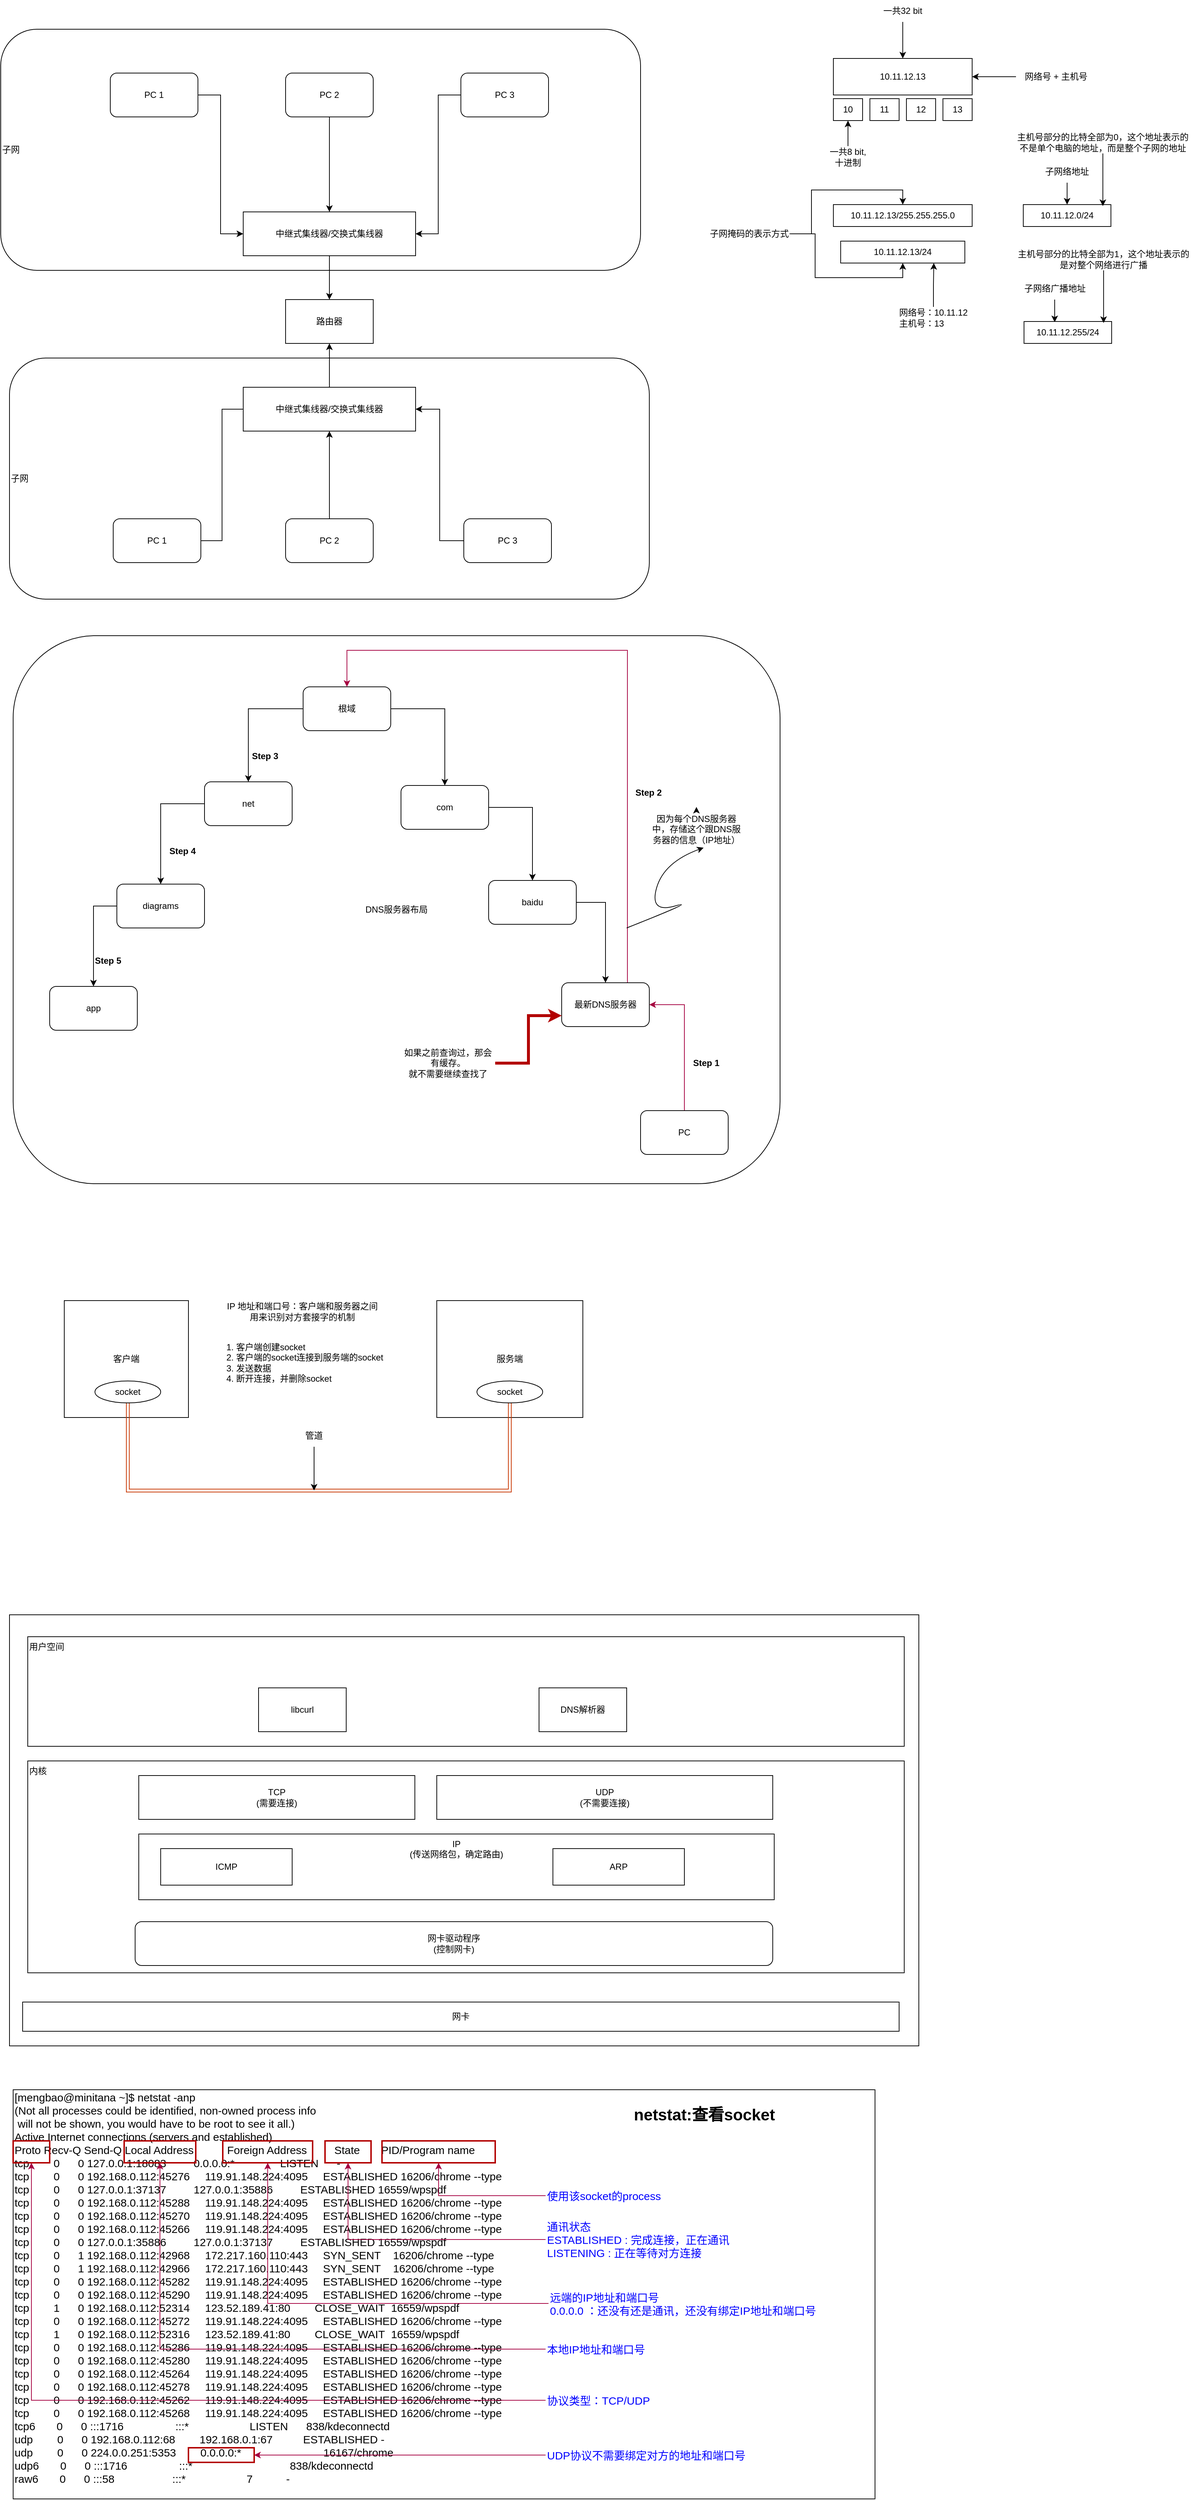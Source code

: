 <mxfile version="17.5.0" type="github">
  <diagram id="knVdi2B20uO46Ndzs_iI" name="Page-1">
    <mxGraphModel dx="2324" dy="800" grid="1" gridSize="10" guides="1" tooltips="1" connect="1" arrows="1" fold="1" page="1" pageScale="1" pageWidth="827" pageHeight="1169" math="0" shadow="0">
      <root>
        <mxCell id="0" />
        <mxCell id="1" parent="0" />
        <mxCell id="ZMraVCoQCxqRNA1w8z8N-74" value="DNS服务器布局" style="rounded=1;whiteSpace=wrap;html=1;shadow=0;strokeColor=default;" vertex="1" parent="1">
          <mxGeometry x="-810" y="870" width="1050" height="750" as="geometry" />
        </mxCell>
        <mxCell id="ZMraVCoQCxqRNA1w8z8N-20" value="子网" style="rounded=1;whiteSpace=wrap;html=1;shadow=0;strokeColor=default;align=left;" vertex="1" parent="1">
          <mxGeometry x="-815" y="490" width="876" height="330" as="geometry" />
        </mxCell>
        <mxCell id="ZMraVCoQCxqRNA1w8z8N-18" value="子网" style="rounded=1;whiteSpace=wrap;html=1;shadow=0;strokeColor=default;align=left;" vertex="1" parent="1">
          <mxGeometry x="-827" y="40" width="876" height="330" as="geometry" />
        </mxCell>
        <mxCell id="ZMraVCoQCxqRNA1w8z8N-12" style="edgeStyle=orthogonalEdgeStyle;rounded=0;orthogonalLoop=1;jettySize=auto;html=1;" edge="1" parent="1" source="ZMraVCoQCxqRNA1w8z8N-1" target="ZMraVCoQCxqRNA1w8z8N-4">
          <mxGeometry relative="1" as="geometry" />
        </mxCell>
        <mxCell id="ZMraVCoQCxqRNA1w8z8N-1" value="PC 2" style="rounded=1;whiteSpace=wrap;html=1;" vertex="1" parent="1">
          <mxGeometry x="-437" y="100" width="120" height="60" as="geometry" />
        </mxCell>
        <mxCell id="ZMraVCoQCxqRNA1w8z8N-10" style="edgeStyle=orthogonalEdgeStyle;rounded=0;orthogonalLoop=1;jettySize=auto;html=1;entryX=0;entryY=0.5;entryDx=0;entryDy=0;" edge="1" parent="1" source="ZMraVCoQCxqRNA1w8z8N-2" target="ZMraVCoQCxqRNA1w8z8N-4">
          <mxGeometry relative="1" as="geometry" />
        </mxCell>
        <mxCell id="ZMraVCoQCxqRNA1w8z8N-2" value="PC 1" style="rounded=1;whiteSpace=wrap;html=1;" vertex="1" parent="1">
          <mxGeometry x="-677" y="100" width="120" height="60" as="geometry" />
        </mxCell>
        <mxCell id="ZMraVCoQCxqRNA1w8z8N-11" style="edgeStyle=orthogonalEdgeStyle;rounded=0;orthogonalLoop=1;jettySize=auto;html=1;entryX=1;entryY=0.5;entryDx=0;entryDy=0;" edge="1" parent="1" source="ZMraVCoQCxqRNA1w8z8N-3" target="ZMraVCoQCxqRNA1w8z8N-4">
          <mxGeometry relative="1" as="geometry" />
        </mxCell>
        <mxCell id="ZMraVCoQCxqRNA1w8z8N-3" value="PC 3" style="rounded=1;whiteSpace=wrap;html=1;" vertex="1" parent="1">
          <mxGeometry x="-197" y="100" width="120" height="60" as="geometry" />
        </mxCell>
        <mxCell id="ZMraVCoQCxqRNA1w8z8N-13" style="edgeStyle=orthogonalEdgeStyle;rounded=0;orthogonalLoop=1;jettySize=auto;html=1;exitX=0.5;exitY=1;exitDx=0;exitDy=0;entryX=0.5;entryY=0;entryDx=0;entryDy=0;" edge="1" parent="1" source="ZMraVCoQCxqRNA1w8z8N-4" target="ZMraVCoQCxqRNA1w8z8N-5">
          <mxGeometry relative="1" as="geometry" />
        </mxCell>
        <mxCell id="ZMraVCoQCxqRNA1w8z8N-4" value="中继式集线器/交换式集线器" style="rounded=0;whiteSpace=wrap;html=1;" vertex="1" parent="1">
          <mxGeometry x="-495" y="290" width="236" height="60" as="geometry" />
        </mxCell>
        <mxCell id="ZMraVCoQCxqRNA1w8z8N-5" value="路由器" style="rounded=0;whiteSpace=wrap;html=1;" vertex="1" parent="1">
          <mxGeometry x="-437" y="410" width="120" height="60" as="geometry" />
        </mxCell>
        <mxCell id="ZMraVCoQCxqRNA1w8z8N-15" style="edgeStyle=orthogonalEdgeStyle;rounded=0;orthogonalLoop=1;jettySize=auto;html=1;entryX=0.5;entryY=1;entryDx=0;entryDy=0;" edge="1" parent="1" source="ZMraVCoQCxqRNA1w8z8N-6" target="ZMraVCoQCxqRNA1w8z8N-9">
          <mxGeometry relative="1" as="geometry" />
        </mxCell>
        <mxCell id="ZMraVCoQCxqRNA1w8z8N-6" value="PC 2" style="rounded=1;whiteSpace=wrap;html=1;" vertex="1" parent="1">
          <mxGeometry x="-437" y="710" width="120" height="60" as="geometry" />
        </mxCell>
        <mxCell id="ZMraVCoQCxqRNA1w8z8N-7" value="PC 1" style="rounded=1;whiteSpace=wrap;html=1;" vertex="1" parent="1">
          <mxGeometry x="-673" y="710" width="120" height="60" as="geometry" />
        </mxCell>
        <mxCell id="ZMraVCoQCxqRNA1w8z8N-17" style="edgeStyle=orthogonalEdgeStyle;rounded=0;orthogonalLoop=1;jettySize=auto;html=1;entryX=1;entryY=0.5;entryDx=0;entryDy=0;" edge="1" parent="1" source="ZMraVCoQCxqRNA1w8z8N-8" target="ZMraVCoQCxqRNA1w8z8N-9">
          <mxGeometry relative="1" as="geometry" />
        </mxCell>
        <mxCell id="ZMraVCoQCxqRNA1w8z8N-8" value="PC 3" style="rounded=1;whiteSpace=wrap;html=1;" vertex="1" parent="1">
          <mxGeometry x="-193" y="710" width="120" height="60" as="geometry" />
        </mxCell>
        <mxCell id="ZMraVCoQCxqRNA1w8z8N-14" style="edgeStyle=orthogonalEdgeStyle;rounded=0;orthogonalLoop=1;jettySize=auto;html=1;exitX=0.5;exitY=0;exitDx=0;exitDy=0;" edge="1" parent="1" source="ZMraVCoQCxqRNA1w8z8N-9" target="ZMraVCoQCxqRNA1w8z8N-5">
          <mxGeometry relative="1" as="geometry" />
        </mxCell>
        <mxCell id="ZMraVCoQCxqRNA1w8z8N-9" value="中继式集线器/交换式集线器" style="rounded=0;whiteSpace=wrap;html=1;" vertex="1" parent="1">
          <mxGeometry x="-495" y="530" width="236" height="60" as="geometry" />
        </mxCell>
        <mxCell id="ZMraVCoQCxqRNA1w8z8N-21" value="" style="edgeStyle=orthogonalEdgeStyle;rounded=0;orthogonalLoop=1;jettySize=auto;html=1;entryX=0;entryY=0.5;entryDx=0;entryDy=0;endArrow=none;" edge="1" parent="1" source="ZMraVCoQCxqRNA1w8z8N-7" target="ZMraVCoQCxqRNA1w8z8N-9">
          <mxGeometry relative="1" as="geometry">
            <mxPoint x="-553" y="740" as="sourcePoint" />
            <mxPoint x="-495" y="560" as="targetPoint" />
          </mxGeometry>
        </mxCell>
        <mxCell id="ZMraVCoQCxqRNA1w8z8N-22" value="10.11.12.13" style="rounded=0;whiteSpace=wrap;html=1;shadow=0;strokeColor=default;" vertex="1" parent="1">
          <mxGeometry x="313" y="80" width="190" height="50" as="geometry" />
        </mxCell>
        <mxCell id="ZMraVCoQCxqRNA1w8z8N-30" style="edgeStyle=orthogonalEdgeStyle;rounded=0;orthogonalLoop=1;jettySize=auto;html=1;" edge="1" parent="1" source="ZMraVCoQCxqRNA1w8z8N-23" target="ZMraVCoQCxqRNA1w8z8N-22">
          <mxGeometry relative="1" as="geometry" />
        </mxCell>
        <mxCell id="ZMraVCoQCxqRNA1w8z8N-23" value="一共32 bit" style="text;html=1;strokeColor=none;fillColor=none;align=center;verticalAlign=middle;whiteSpace=wrap;rounded=0;shadow=0;" vertex="1" parent="1">
          <mxGeometry x="378" width="60" height="30" as="geometry" />
        </mxCell>
        <mxCell id="ZMraVCoQCxqRNA1w8z8N-24" value="10.11.12.13/255.255.255.0" style="rounded=0;whiteSpace=wrap;html=1;shadow=0;strokeColor=default;" vertex="1" parent="1">
          <mxGeometry x="313" y="280" width="190" height="30" as="geometry" />
        </mxCell>
        <mxCell id="ZMraVCoQCxqRNA1w8z8N-25" value="10" style="rounded=0;whiteSpace=wrap;html=1;shadow=0;strokeColor=default;" vertex="1" parent="1">
          <mxGeometry x="313" y="135" width="40" height="30" as="geometry" />
        </mxCell>
        <mxCell id="ZMraVCoQCxqRNA1w8z8N-26" value="11" style="rounded=0;whiteSpace=wrap;html=1;shadow=0;strokeColor=default;" vertex="1" parent="1">
          <mxGeometry x="363" y="135" width="40" height="30" as="geometry" />
        </mxCell>
        <mxCell id="ZMraVCoQCxqRNA1w8z8N-27" value="12" style="rounded=0;whiteSpace=wrap;html=1;shadow=0;strokeColor=default;" vertex="1" parent="1">
          <mxGeometry x="413" y="135" width="40" height="30" as="geometry" />
        </mxCell>
        <mxCell id="ZMraVCoQCxqRNA1w8z8N-28" value="13" style="rounded=0;whiteSpace=wrap;html=1;shadow=0;strokeColor=default;" vertex="1" parent="1">
          <mxGeometry x="463" y="135" width="40" height="30" as="geometry" />
        </mxCell>
        <mxCell id="ZMraVCoQCxqRNA1w8z8N-32" style="edgeStyle=orthogonalEdgeStyle;rounded=0;orthogonalLoop=1;jettySize=auto;html=1;exitX=0.5;exitY=0;exitDx=0;exitDy=0;entryX=0.5;entryY=1;entryDx=0;entryDy=0;" edge="1" parent="1" source="ZMraVCoQCxqRNA1w8z8N-31" target="ZMraVCoQCxqRNA1w8z8N-25">
          <mxGeometry relative="1" as="geometry" />
        </mxCell>
        <mxCell id="ZMraVCoQCxqRNA1w8z8N-31" value="一共8 bit, 十进制" style="text;html=1;strokeColor=none;fillColor=none;align=center;verticalAlign=middle;whiteSpace=wrap;rounded=0;shadow=0;" vertex="1" parent="1">
          <mxGeometry x="303" y="200" width="60" height="30" as="geometry" />
        </mxCell>
        <mxCell id="ZMraVCoQCxqRNA1w8z8N-35" style="edgeStyle=orthogonalEdgeStyle;rounded=0;orthogonalLoop=1;jettySize=auto;html=1;" edge="1" parent="1" source="ZMraVCoQCxqRNA1w8z8N-34" target="ZMraVCoQCxqRNA1w8z8N-22">
          <mxGeometry relative="1" as="geometry" />
        </mxCell>
        <mxCell id="ZMraVCoQCxqRNA1w8z8N-34" value="网络号 + 主机号" style="text;html=1;strokeColor=none;fillColor=none;align=center;verticalAlign=middle;whiteSpace=wrap;rounded=0;shadow=0;" vertex="1" parent="1">
          <mxGeometry x="563" y="90" width="110" height="30" as="geometry" />
        </mxCell>
        <mxCell id="ZMraVCoQCxqRNA1w8z8N-36" value="10.11.12.13/24" style="rounded=0;whiteSpace=wrap;html=1;shadow=0;strokeColor=default;" vertex="1" parent="1">
          <mxGeometry x="323" y="330" width="170" height="30" as="geometry" />
        </mxCell>
        <mxCell id="ZMraVCoQCxqRNA1w8z8N-38" style="edgeStyle=orthogonalEdgeStyle;rounded=0;orthogonalLoop=1;jettySize=auto;html=1;entryX=0.5;entryY=0;entryDx=0;entryDy=0;" edge="1" parent="1" source="ZMraVCoQCxqRNA1w8z8N-37" target="ZMraVCoQCxqRNA1w8z8N-24">
          <mxGeometry relative="1" as="geometry" />
        </mxCell>
        <mxCell id="ZMraVCoQCxqRNA1w8z8N-39" style="edgeStyle=orthogonalEdgeStyle;rounded=0;orthogonalLoop=1;jettySize=auto;html=1;entryX=0.5;entryY=1;entryDx=0;entryDy=0;" edge="1" parent="1" source="ZMraVCoQCxqRNA1w8z8N-37" target="ZMraVCoQCxqRNA1w8z8N-36">
          <mxGeometry relative="1" as="geometry" />
        </mxCell>
        <mxCell id="ZMraVCoQCxqRNA1w8z8N-37" value="子网掩码的表示方式" style="text;html=1;strokeColor=none;fillColor=none;align=center;verticalAlign=middle;whiteSpace=wrap;rounded=0;shadow=0;" vertex="1" parent="1">
          <mxGeometry x="143" y="305" width="110" height="30" as="geometry" />
        </mxCell>
        <mxCell id="ZMraVCoQCxqRNA1w8z8N-42" style="edgeStyle=orthogonalEdgeStyle;rounded=0;orthogonalLoop=1;jettySize=auto;html=1;entryX=0.5;entryY=0;entryDx=0;entryDy=0;" edge="1" parent="1" source="ZMraVCoQCxqRNA1w8z8N-40" target="ZMraVCoQCxqRNA1w8z8N-41">
          <mxGeometry relative="1" as="geometry" />
        </mxCell>
        <mxCell id="ZMraVCoQCxqRNA1w8z8N-40" value="子网络地址" style="text;html=1;strokeColor=none;fillColor=none;align=center;verticalAlign=middle;whiteSpace=wrap;rounded=0;shadow=0;" vertex="1" parent="1">
          <mxGeometry x="593" y="220" width="80" height="30" as="geometry" />
        </mxCell>
        <mxCell id="ZMraVCoQCxqRNA1w8z8N-41" value="10.11.12.0/24" style="rounded=0;whiteSpace=wrap;html=1;shadow=0;strokeColor=default;" vertex="1" parent="1">
          <mxGeometry x="573" y="280" width="120" height="30" as="geometry" />
        </mxCell>
        <mxCell id="ZMraVCoQCxqRNA1w8z8N-45" style="edgeStyle=orthogonalEdgeStyle;rounded=0;orthogonalLoop=1;jettySize=auto;html=1;entryX=0.908;entryY=0.067;entryDx=0;entryDy=0;entryPerimeter=0;" edge="1" parent="1" source="ZMraVCoQCxqRNA1w8z8N-43" target="ZMraVCoQCxqRNA1w8z8N-41">
          <mxGeometry relative="1" as="geometry" />
        </mxCell>
        <mxCell id="ZMraVCoQCxqRNA1w8z8N-43" value="主机号部分的比特全部为0，这个地址表示的不是单个电脑的地址，而是整个子网的地址" style="text;html=1;strokeColor=none;fillColor=none;align=center;verticalAlign=middle;whiteSpace=wrap;rounded=0;shadow=0;" vertex="1" parent="1">
          <mxGeometry x="562" y="180" width="240" height="30" as="geometry" />
        </mxCell>
        <mxCell id="ZMraVCoQCxqRNA1w8z8N-47" style="edgeStyle=orthogonalEdgeStyle;rounded=0;orthogonalLoop=1;jettySize=auto;html=1;entryX=0.75;entryY=1;entryDx=0;entryDy=0;" edge="1" parent="1" source="ZMraVCoQCxqRNA1w8z8N-46" target="ZMraVCoQCxqRNA1w8z8N-36">
          <mxGeometry relative="1" as="geometry" />
        </mxCell>
        <mxCell id="ZMraVCoQCxqRNA1w8z8N-46" value="网络号：10.11.12&lt;br&gt;&lt;div style=&quot;text-align: left&quot;&gt;&lt;span&gt;主机号：13&lt;/span&gt;&lt;/div&gt;" style="text;html=1;strokeColor=none;fillColor=none;align=center;verticalAlign=middle;whiteSpace=wrap;rounded=0;shadow=0;" vertex="1" parent="1">
          <mxGeometry x="390" y="420" width="120" height="30" as="geometry" />
        </mxCell>
        <mxCell id="ZMraVCoQCxqRNA1w8z8N-48" style="edgeStyle=orthogonalEdgeStyle;rounded=0;orthogonalLoop=1;jettySize=auto;html=1;entryX=0.35;entryY=0.033;entryDx=0;entryDy=0;entryPerimeter=0;" edge="1" parent="1" source="ZMraVCoQCxqRNA1w8z8N-49" target="ZMraVCoQCxqRNA1w8z8N-50">
          <mxGeometry relative="1" as="geometry" />
        </mxCell>
        <mxCell id="ZMraVCoQCxqRNA1w8z8N-49" value="子网络广播地址" style="text;html=1;strokeColor=none;fillColor=none;align=center;verticalAlign=middle;whiteSpace=wrap;rounded=0;shadow=0;" vertex="1" parent="1">
          <mxGeometry x="565.5" y="380" width="101" height="30" as="geometry" />
        </mxCell>
        <mxCell id="ZMraVCoQCxqRNA1w8z8N-50" value="10.11.12.255/24" style="rounded=0;whiteSpace=wrap;html=1;shadow=0;strokeColor=default;" vertex="1" parent="1">
          <mxGeometry x="574" y="440" width="120" height="30" as="geometry" />
        </mxCell>
        <mxCell id="ZMraVCoQCxqRNA1w8z8N-51" style="edgeStyle=orthogonalEdgeStyle;rounded=0;orthogonalLoop=1;jettySize=auto;html=1;entryX=0.908;entryY=0.067;entryDx=0;entryDy=0;entryPerimeter=0;" edge="1" parent="1" source="ZMraVCoQCxqRNA1w8z8N-52" target="ZMraVCoQCxqRNA1w8z8N-50">
          <mxGeometry relative="1" as="geometry" />
        </mxCell>
        <mxCell id="ZMraVCoQCxqRNA1w8z8N-52" value="主机号部分的比特全部为1，这个地址表示的是对整个网络进行广播" style="text;html=1;strokeColor=none;fillColor=none;align=center;verticalAlign=middle;whiteSpace=wrap;rounded=0;shadow=0;" vertex="1" parent="1">
          <mxGeometry x="563" y="340" width="240" height="30" as="geometry" />
        </mxCell>
        <mxCell id="ZMraVCoQCxqRNA1w8z8N-61" style="edgeStyle=orthogonalEdgeStyle;rounded=0;orthogonalLoop=1;jettySize=auto;html=1;" edge="1" parent="1" source="ZMraVCoQCxqRNA1w8z8N-54" target="ZMraVCoQCxqRNA1w8z8N-56">
          <mxGeometry relative="1" as="geometry" />
        </mxCell>
        <mxCell id="ZMraVCoQCxqRNA1w8z8N-65" style="edgeStyle=orthogonalEdgeStyle;rounded=0;orthogonalLoop=1;jettySize=auto;html=1;exitX=0;exitY=0.5;exitDx=0;exitDy=0;" edge="1" parent="1" source="ZMraVCoQCxqRNA1w8z8N-54" target="ZMraVCoQCxqRNA1w8z8N-55">
          <mxGeometry relative="1" as="geometry" />
        </mxCell>
        <mxCell id="ZMraVCoQCxqRNA1w8z8N-54" value="根域" style="rounded=1;whiteSpace=wrap;html=1;shadow=0;strokeColor=default;" vertex="1" parent="1">
          <mxGeometry x="-413" y="940" width="120" height="60" as="geometry" />
        </mxCell>
        <mxCell id="ZMraVCoQCxqRNA1w8z8N-66" style="edgeStyle=orthogonalEdgeStyle;rounded=0;orthogonalLoop=1;jettySize=auto;html=1;exitX=0;exitY=0.5;exitDx=0;exitDy=0;entryX=0.5;entryY=0;entryDx=0;entryDy=0;" edge="1" parent="1" source="ZMraVCoQCxqRNA1w8z8N-55" target="ZMraVCoQCxqRNA1w8z8N-57">
          <mxGeometry relative="1" as="geometry" />
        </mxCell>
        <mxCell id="ZMraVCoQCxqRNA1w8z8N-55" value="net" style="rounded=1;whiteSpace=wrap;html=1;shadow=0;strokeColor=default;" vertex="1" parent="1">
          <mxGeometry x="-548" y="1070" width="120" height="60" as="geometry" />
        </mxCell>
        <mxCell id="ZMraVCoQCxqRNA1w8z8N-62" style="edgeStyle=orthogonalEdgeStyle;rounded=0;orthogonalLoop=1;jettySize=auto;html=1;exitX=1;exitY=0.5;exitDx=0;exitDy=0;" edge="1" parent="1" source="ZMraVCoQCxqRNA1w8z8N-56" target="ZMraVCoQCxqRNA1w8z8N-58">
          <mxGeometry relative="1" as="geometry" />
        </mxCell>
        <mxCell id="ZMraVCoQCxqRNA1w8z8N-56" value="com" style="rounded=1;whiteSpace=wrap;html=1;shadow=0;strokeColor=default;" vertex="1" parent="1">
          <mxGeometry x="-279" y="1075" width="120" height="60" as="geometry" />
        </mxCell>
        <mxCell id="ZMraVCoQCxqRNA1w8z8N-67" style="edgeStyle=orthogonalEdgeStyle;rounded=0;orthogonalLoop=1;jettySize=auto;html=1;entryX=0.5;entryY=0;entryDx=0;entryDy=0;exitX=0;exitY=0.5;exitDx=0;exitDy=0;" edge="1" parent="1" source="ZMraVCoQCxqRNA1w8z8N-57" target="ZMraVCoQCxqRNA1w8z8N-59">
          <mxGeometry relative="1" as="geometry" />
        </mxCell>
        <mxCell id="ZMraVCoQCxqRNA1w8z8N-57" value="diagrams" style="rounded=1;whiteSpace=wrap;html=1;shadow=0;strokeColor=default;" vertex="1" parent="1">
          <mxGeometry x="-668" y="1210" width="120" height="60" as="geometry" />
        </mxCell>
        <mxCell id="ZMraVCoQCxqRNA1w8z8N-64" style="edgeStyle=orthogonalEdgeStyle;rounded=0;orthogonalLoop=1;jettySize=auto;html=1;exitX=1;exitY=0.5;exitDx=0;exitDy=0;" edge="1" parent="1" source="ZMraVCoQCxqRNA1w8z8N-58" target="ZMraVCoQCxqRNA1w8z8N-60">
          <mxGeometry relative="1" as="geometry" />
        </mxCell>
        <mxCell id="ZMraVCoQCxqRNA1w8z8N-58" value="baidu" style="rounded=1;whiteSpace=wrap;html=1;shadow=0;strokeColor=default;" vertex="1" parent="1">
          <mxGeometry x="-159" y="1205" width="120" height="60" as="geometry" />
        </mxCell>
        <mxCell id="ZMraVCoQCxqRNA1w8z8N-59" value="app" style="rounded=1;whiteSpace=wrap;html=1;shadow=0;strokeColor=default;" vertex="1" parent="1">
          <mxGeometry x="-760" y="1350" width="120" height="60" as="geometry" />
        </mxCell>
        <mxCell id="ZMraVCoQCxqRNA1w8z8N-73" style="edgeStyle=orthogonalEdgeStyle;rounded=0;orthogonalLoop=1;jettySize=auto;html=1;exitX=0.75;exitY=0;exitDx=0;exitDy=0;fillColor=#d80073;strokeColor=#A50040;" edge="1" parent="1" source="ZMraVCoQCxqRNA1w8z8N-60" target="ZMraVCoQCxqRNA1w8z8N-54">
          <mxGeometry relative="1" as="geometry">
            <mxPoint x="-10" y="990" as="targetPoint" />
            <Array as="points">
              <mxPoint x="31" y="890" />
              <mxPoint x="-353" y="890" />
            </Array>
          </mxGeometry>
        </mxCell>
        <mxCell id="ZMraVCoQCxqRNA1w8z8N-60" value="最新DNS服务器" style="rounded=1;whiteSpace=wrap;html=1;shadow=0;strokeColor=default;" vertex="1" parent="1">
          <mxGeometry x="-59" y="1345" width="120" height="60" as="geometry" />
        </mxCell>
        <mxCell id="ZMraVCoQCxqRNA1w8z8N-72" style="edgeStyle=orthogonalEdgeStyle;rounded=0;orthogonalLoop=1;jettySize=auto;html=1;exitX=0.5;exitY=0;exitDx=0;exitDy=0;entryX=1;entryY=0.5;entryDx=0;entryDy=0;fillColor=#d80073;strokeColor=#A50040;" edge="1" parent="1" source="ZMraVCoQCxqRNA1w8z8N-68" target="ZMraVCoQCxqRNA1w8z8N-60">
          <mxGeometry relative="1" as="geometry" />
        </mxCell>
        <mxCell id="ZMraVCoQCxqRNA1w8z8N-68" value="PC" style="rounded=1;whiteSpace=wrap;html=1;shadow=0;strokeColor=default;" vertex="1" parent="1">
          <mxGeometry x="49" y="1520" width="120" height="60" as="geometry" />
        </mxCell>
        <mxCell id="ZMraVCoQCxqRNA1w8z8N-80" style="edgeStyle=orthogonalEdgeStyle;rounded=0;orthogonalLoop=1;jettySize=auto;html=1;" edge="1" parent="1" source="ZMraVCoQCxqRNA1w8z8N-75" target="ZMraVCoQCxqRNA1w8z8N-74">
          <mxGeometry relative="1" as="geometry">
            <Array as="points">
              <mxPoint x="-50" y="1180" />
              <mxPoint x="-50" y="1180" />
            </Array>
          </mxGeometry>
        </mxCell>
        <mxCell id="ZMraVCoQCxqRNA1w8z8N-75" value="因为每个DNS服务器中，存储这个跟DNS服务器的信息（IP地址）" style="text;html=1;strokeColor=none;fillColor=none;align=center;verticalAlign=middle;whiteSpace=wrap;rounded=0;shadow=0;" vertex="1" parent="1">
          <mxGeometry x="61" y="1110" width="129" height="50" as="geometry" />
        </mxCell>
        <mxCell id="ZMraVCoQCxqRNA1w8z8N-82" value="" style="curved=1;endArrow=classic;html=1;rounded=0;entryX=0.576;entryY=1.002;entryDx=0;entryDy=0;entryPerimeter=0;" edge="1" parent="1" target="ZMraVCoQCxqRNA1w8z8N-75">
          <mxGeometry width="50" height="50" relative="1" as="geometry">
            <mxPoint x="30" y="1270" as="sourcePoint" />
            <mxPoint x="131" y="1180" as="targetPoint" />
            <Array as="points">
              <mxPoint x="131" y="1230" />
              <mxPoint x="61" y="1250" />
              <mxPoint x="81" y="1180" />
            </Array>
          </mxGeometry>
        </mxCell>
        <mxCell id="ZMraVCoQCxqRNA1w8z8N-90" style="edgeStyle=orthogonalEdgeStyle;rounded=0;orthogonalLoop=1;jettySize=auto;html=1;entryX=0;entryY=0.75;entryDx=0;entryDy=0;fillColor=#e51400;strokeColor=#B20000;strokeWidth=4;" edge="1" parent="1" source="ZMraVCoQCxqRNA1w8z8N-83" target="ZMraVCoQCxqRNA1w8z8N-60">
          <mxGeometry relative="1" as="geometry" />
        </mxCell>
        <mxCell id="ZMraVCoQCxqRNA1w8z8N-83" value="如果之前查询过，那会有缓存。&lt;br&gt;就不需要继续查找了" style="text;html=1;strokeColor=none;fillColor=none;align=center;verticalAlign=middle;whiteSpace=wrap;rounded=0;shadow=0;" vertex="1" parent="1">
          <mxGeometry x="-279" y="1430" width="129" height="50" as="geometry" />
        </mxCell>
        <mxCell id="ZMraVCoQCxqRNA1w8z8N-84" value="Step 1" style="text;html=1;strokeColor=none;fillColor=none;align=center;verticalAlign=middle;whiteSpace=wrap;rounded=0;shadow=0;fontStyle=1" vertex="1" parent="1">
          <mxGeometry x="109" y="1440" width="60" height="30" as="geometry" />
        </mxCell>
        <mxCell id="ZMraVCoQCxqRNA1w8z8N-85" value="Step 2" style="text;html=1;strokeColor=none;fillColor=none;align=center;verticalAlign=middle;whiteSpace=wrap;rounded=0;shadow=0;fontStyle=1" vertex="1" parent="1">
          <mxGeometry x="30" y="1070" width="60" height="30" as="geometry" />
        </mxCell>
        <mxCell id="ZMraVCoQCxqRNA1w8z8N-86" value="Step 3" style="text;html=1;strokeColor=none;fillColor=none;align=center;verticalAlign=middle;whiteSpace=wrap;rounded=0;shadow=0;fontStyle=1" vertex="1" parent="1">
          <mxGeometry x="-495" y="1020" width="60" height="30" as="geometry" />
        </mxCell>
        <mxCell id="ZMraVCoQCxqRNA1w8z8N-88" value="Step 4" style="text;html=1;strokeColor=none;fillColor=none;align=center;verticalAlign=middle;whiteSpace=wrap;rounded=0;shadow=0;fontStyle=1" vertex="1" parent="1">
          <mxGeometry x="-608" y="1150" width="60" height="30" as="geometry" />
        </mxCell>
        <mxCell id="ZMraVCoQCxqRNA1w8z8N-89" value="Step 5" style="text;html=1;strokeColor=none;fillColor=none;align=center;verticalAlign=middle;whiteSpace=wrap;rounded=0;shadow=0;fontStyle=1" vertex="1" parent="1">
          <mxGeometry x="-710" y="1300" width="60" height="30" as="geometry" />
        </mxCell>
        <mxCell id="ZMraVCoQCxqRNA1w8z8N-91" value="客户端" style="rounded=0;whiteSpace=wrap;html=1;shadow=0;strokeColor=default;" vertex="1" parent="1">
          <mxGeometry x="-740" y="1780" width="170" height="160" as="geometry" />
        </mxCell>
        <mxCell id="ZMraVCoQCxqRNA1w8z8N-92" value="服务端" style="rounded=0;whiteSpace=wrap;html=1;shadow=0;strokeColor=default;" vertex="1" parent="1">
          <mxGeometry x="-230" y="1780" width="200" height="160" as="geometry" />
        </mxCell>
        <mxCell id="ZMraVCoQCxqRNA1w8z8N-95" style="edgeStyle=orthogonalEdgeStyle;rounded=0;orthogonalLoop=1;jettySize=auto;html=1;exitX=0.5;exitY=1;exitDx=0;exitDy=0;strokeWidth=1;shape=link;fillColor=#fa6800;strokeColor=#C73500;" edge="1" parent="1" source="ZMraVCoQCxqRNA1w8z8N-93" target="ZMraVCoQCxqRNA1w8z8N-94">
          <mxGeometry relative="1" as="geometry">
            <Array as="points">
              <mxPoint x="-653" y="2040" />
              <mxPoint x="-130" y="2040" />
            </Array>
          </mxGeometry>
        </mxCell>
        <mxCell id="ZMraVCoQCxqRNA1w8z8N-93" value="socket" style="ellipse;whiteSpace=wrap;html=1;shadow=0;strokeColor=default;" vertex="1" parent="1">
          <mxGeometry x="-698" y="1890" width="90" height="30" as="geometry" />
        </mxCell>
        <mxCell id="ZMraVCoQCxqRNA1w8z8N-94" value="socket" style="ellipse;whiteSpace=wrap;html=1;shadow=0;strokeColor=default;" vertex="1" parent="1">
          <mxGeometry x="-175" y="1890" width="90" height="30" as="geometry" />
        </mxCell>
        <mxCell id="ZMraVCoQCxqRNA1w8z8N-97" style="edgeStyle=orthogonalEdgeStyle;rounded=0;orthogonalLoop=1;jettySize=auto;html=1;strokeWidth=1;" edge="1" parent="1" source="ZMraVCoQCxqRNA1w8z8N-96">
          <mxGeometry relative="1" as="geometry">
            <mxPoint x="-398" y="2040" as="targetPoint" />
          </mxGeometry>
        </mxCell>
        <mxCell id="ZMraVCoQCxqRNA1w8z8N-96" value="管道" style="text;html=1;strokeColor=none;fillColor=none;align=center;verticalAlign=middle;whiteSpace=wrap;rounded=0;shadow=0;" vertex="1" parent="1">
          <mxGeometry x="-428" y="1950" width="60" height="30" as="geometry" />
        </mxCell>
        <mxCell id="ZMraVCoQCxqRNA1w8z8N-98" value="1. 客户端创建socket&lt;br&gt;2. 客户端的socket连接到服务端的socket&lt;br&gt;3. 发送数据&lt;br&gt;4. 断开连接，并删除socket" style="text;html=1;strokeColor=none;fillColor=none;align=left;verticalAlign=middle;whiteSpace=wrap;rounded=0;shadow=0;" vertex="1" parent="1">
          <mxGeometry x="-520" y="1820" width="240" height="90" as="geometry" />
        </mxCell>
        <mxCell id="ZMraVCoQCxqRNA1w8z8N-99" value="IP 地址和端口号：客户端和服务器之间用来识别对方套接字的机制" style="text;html=1;strokeColor=none;fillColor=none;align=center;verticalAlign=middle;whiteSpace=wrap;rounded=0;shadow=0;" vertex="1" parent="1">
          <mxGeometry x="-523" y="1780" width="218" height="30" as="geometry" />
        </mxCell>
        <mxCell id="ZMraVCoQCxqRNA1w8z8N-100" value="" style="rounded=0;whiteSpace=wrap;html=1;shadow=0;strokeColor=default;" vertex="1" parent="1">
          <mxGeometry x="-815" y="2210" width="1245" height="590" as="geometry" />
        </mxCell>
        <mxCell id="ZMraVCoQCxqRNA1w8z8N-101" value="用户空间" style="rounded=0;whiteSpace=wrap;html=1;shadow=0;strokeColor=default;align=left;verticalAlign=top;" vertex="1" parent="1">
          <mxGeometry x="-790" y="2240" width="1200" height="150" as="geometry" />
        </mxCell>
        <mxCell id="ZMraVCoQCxqRNA1w8z8N-102" value="内核" style="rounded=0;whiteSpace=wrap;html=1;shadow=0;strokeColor=default;align=left;verticalAlign=top;" vertex="1" parent="1">
          <mxGeometry x="-790" y="2410" width="1200" height="290" as="geometry" />
        </mxCell>
        <mxCell id="ZMraVCoQCxqRNA1w8z8N-103" value="网卡" style="rounded=0;whiteSpace=wrap;html=1;shadow=0;strokeColor=default;align=center;" vertex="1" parent="1">
          <mxGeometry x="-797" y="2740" width="1200" height="40" as="geometry" />
        </mxCell>
        <mxCell id="ZMraVCoQCxqRNA1w8z8N-104" value="DNS解析器" style="rounded=0;whiteSpace=wrap;html=1;shadow=0;strokeColor=default;" vertex="1" parent="1">
          <mxGeometry x="-90" y="2310" width="120" height="60" as="geometry" />
        </mxCell>
        <mxCell id="ZMraVCoQCxqRNA1w8z8N-105" value="libcurl" style="rounded=0;whiteSpace=wrap;html=1;shadow=0;strokeColor=default;" vertex="1" parent="1">
          <mxGeometry x="-474" y="2310" width="120" height="60" as="geometry" />
        </mxCell>
        <mxCell id="ZMraVCoQCxqRNA1w8z8N-106" value="TCP&lt;br&gt;(需要连接)" style="rounded=0;whiteSpace=wrap;html=1;shadow=0;strokeColor=default;" vertex="1" parent="1">
          <mxGeometry x="-638" y="2430" width="378" height="60" as="geometry" />
        </mxCell>
        <mxCell id="ZMraVCoQCxqRNA1w8z8N-107" value="UDP&lt;br&gt;(不需要连接)" style="rounded=0;whiteSpace=wrap;html=1;shadow=0;strokeColor=default;" vertex="1" parent="1">
          <mxGeometry x="-230" y="2430" width="460" height="60" as="geometry" />
        </mxCell>
        <mxCell id="ZMraVCoQCxqRNA1w8z8N-108" value="IP&lt;br&gt;(传送网络包，确定路由)" style="rounded=0;whiteSpace=wrap;html=1;shadow=0;strokeColor=default;verticalAlign=top;" vertex="1" parent="1">
          <mxGeometry x="-638" y="2510" width="870" height="90" as="geometry" />
        </mxCell>
        <mxCell id="ZMraVCoQCxqRNA1w8z8N-109" value="ICMP" style="rounded=0;whiteSpace=wrap;html=1;shadow=0;strokeColor=default;" vertex="1" parent="1">
          <mxGeometry x="-608" y="2530" width="180" height="50" as="geometry" />
        </mxCell>
        <mxCell id="ZMraVCoQCxqRNA1w8z8N-110" value="ARP" style="rounded=0;whiteSpace=wrap;html=1;shadow=0;strokeColor=default;" vertex="1" parent="1">
          <mxGeometry x="-71" y="2530" width="180" height="50" as="geometry" />
        </mxCell>
        <mxCell id="ZMraVCoQCxqRNA1w8z8N-111" value="网卡驱动程序&lt;br&gt;(控制网卡)" style="rounded=1;whiteSpace=wrap;html=1;shadow=0;strokeColor=default;" vertex="1" parent="1">
          <mxGeometry x="-643" y="2630" width="873" height="60" as="geometry" />
        </mxCell>
        <mxCell id="ZMraVCoQCxqRNA1w8z8N-113" value="&lt;div style=&quot;font-size: 15px;&quot;&gt;[mengbao@minitana ~]$ netstat -anp&lt;/div&gt;&lt;div style=&quot;font-size: 15px;&quot;&gt;(Not all processes could be identified, non-owned process info&lt;/div&gt;&lt;div style=&quot;font-size: 15px;&quot;&gt;&amp;nbsp;will not be shown, you would have to be root to see it all.)&lt;/div&gt;&lt;div style=&quot;font-size: 15px;&quot;&gt;Active Internet connections (servers and established)&lt;/div&gt;&lt;div style=&quot;font-size: 15px;&quot;&gt;Proto Recv-Q Send-Q Local Address&amp;nbsp; &amp;nbsp; &amp;nbsp; &amp;nbsp; &amp;nbsp; &amp;nbsp;Foreign Address&amp;nbsp; &amp;nbsp; &amp;nbsp; &amp;nbsp; &amp;nbsp;State&amp;nbsp; &amp;nbsp; &amp;nbsp; &amp;nbsp;PID/Program name&amp;nbsp; &amp;nbsp;&amp;nbsp;&lt;/div&gt;&lt;div style=&quot;font-size: 15px;&quot;&gt;tcp&amp;nbsp; &amp;nbsp; &amp;nbsp; &amp;nbsp; 0&amp;nbsp; &amp;nbsp; &amp;nbsp; 0 127.0.0.1:18083&amp;nbsp; &amp;nbsp; &amp;nbsp; &amp;nbsp; &amp;nbsp;0.0.0.0:*&amp;nbsp; &amp;nbsp; &amp;nbsp; &amp;nbsp; &amp;nbsp; &amp;nbsp; &amp;nbsp; &amp;nbsp;LISTEN&amp;nbsp; &amp;nbsp; &amp;nbsp; -&amp;nbsp; &amp;nbsp; &amp;nbsp; &amp;nbsp; &amp;nbsp; &amp;nbsp; &amp;nbsp; &amp;nbsp; &amp;nbsp; &amp;nbsp;&lt;/div&gt;&lt;div style=&quot;font-size: 15px;&quot;&gt;tcp&amp;nbsp; &amp;nbsp; &amp;nbsp; &amp;nbsp; 0&amp;nbsp; &amp;nbsp; &amp;nbsp; 0 192.168.0.112:45276&amp;nbsp; &amp;nbsp; &amp;nbsp;119.91.148.224:4095&amp;nbsp; &amp;nbsp; &amp;nbsp;ESTABLISHED 16206/chrome --type&amp;nbsp;&lt;/div&gt;&lt;div style=&quot;font-size: 15px;&quot;&gt;tcp&amp;nbsp; &amp;nbsp; &amp;nbsp; &amp;nbsp; 0&amp;nbsp; &amp;nbsp; &amp;nbsp; 0 127.0.0.1:37137&amp;nbsp; &amp;nbsp; &amp;nbsp; &amp;nbsp; &amp;nbsp;127.0.0.1:35886&amp;nbsp; &amp;nbsp; &amp;nbsp; &amp;nbsp; &amp;nbsp;ESTABLISHED 16559/wpspdf&amp;nbsp; &amp;nbsp; &amp;nbsp; &amp;nbsp;&amp;nbsp;&lt;/div&gt;&lt;div style=&quot;font-size: 15px;&quot;&gt;tcp&amp;nbsp; &amp;nbsp; &amp;nbsp; &amp;nbsp; 0&amp;nbsp; &amp;nbsp; &amp;nbsp; 0 192.168.0.112:45288&amp;nbsp; &amp;nbsp; &amp;nbsp;119.91.148.224:4095&amp;nbsp; &amp;nbsp; &amp;nbsp;ESTABLISHED 16206/chrome --type&amp;nbsp;&lt;/div&gt;&lt;div style=&quot;font-size: 15px;&quot;&gt;tcp&amp;nbsp; &amp;nbsp; &amp;nbsp; &amp;nbsp; 0&amp;nbsp; &amp;nbsp; &amp;nbsp; 0 192.168.0.112:45270&amp;nbsp; &amp;nbsp; &amp;nbsp;119.91.148.224:4095&amp;nbsp; &amp;nbsp; &amp;nbsp;ESTABLISHED 16206/chrome --type&amp;nbsp;&lt;/div&gt;&lt;div style=&quot;font-size: 15px;&quot;&gt;tcp&amp;nbsp; &amp;nbsp; &amp;nbsp; &amp;nbsp; 0&amp;nbsp; &amp;nbsp; &amp;nbsp; 0 192.168.0.112:45266&amp;nbsp; &amp;nbsp; &amp;nbsp;119.91.148.224:4095&amp;nbsp; &amp;nbsp; &amp;nbsp;ESTABLISHED 16206/chrome --type&amp;nbsp;&lt;/div&gt;&lt;div style=&quot;font-size: 15px;&quot;&gt;tcp&amp;nbsp; &amp;nbsp; &amp;nbsp; &amp;nbsp; 0&amp;nbsp; &amp;nbsp; &amp;nbsp; 0 127.0.0.1:35886&amp;nbsp; &amp;nbsp; &amp;nbsp; &amp;nbsp; &amp;nbsp;127.0.0.1:37137&amp;nbsp; &amp;nbsp; &amp;nbsp; &amp;nbsp; &amp;nbsp;ESTABLISHED 16559/wpspdf&amp;nbsp; &amp;nbsp; &amp;nbsp; &amp;nbsp;&amp;nbsp;&lt;/div&gt;&lt;div style=&quot;font-size: 15px;&quot;&gt;tcp&amp;nbsp; &amp;nbsp; &amp;nbsp; &amp;nbsp; 0&amp;nbsp; &amp;nbsp; &amp;nbsp; 1 192.168.0.112:42968&amp;nbsp; &amp;nbsp; &amp;nbsp;172.217.160.110:443&amp;nbsp; &amp;nbsp; &amp;nbsp;SYN_SENT&amp;nbsp; &amp;nbsp; 16206/chrome --type&amp;nbsp;&lt;/div&gt;&lt;div style=&quot;font-size: 15px;&quot;&gt;tcp&amp;nbsp; &amp;nbsp; &amp;nbsp; &amp;nbsp; 0&amp;nbsp; &amp;nbsp; &amp;nbsp; 1 192.168.0.112:42966&amp;nbsp; &amp;nbsp; &amp;nbsp;172.217.160.110:443&amp;nbsp; &amp;nbsp; &amp;nbsp;SYN_SENT&amp;nbsp; &amp;nbsp; 16206/chrome --type&amp;nbsp;&lt;/div&gt;&lt;div style=&quot;font-size: 15px;&quot;&gt;tcp&amp;nbsp; &amp;nbsp; &amp;nbsp; &amp;nbsp; 0&amp;nbsp; &amp;nbsp; &amp;nbsp; 0 192.168.0.112:45282&amp;nbsp; &amp;nbsp; &amp;nbsp;119.91.148.224:4095&amp;nbsp; &amp;nbsp; &amp;nbsp;ESTABLISHED 16206/chrome --type&amp;nbsp;&lt;/div&gt;&lt;div style=&quot;font-size: 15px;&quot;&gt;tcp&amp;nbsp; &amp;nbsp; &amp;nbsp; &amp;nbsp; 0&amp;nbsp; &amp;nbsp; &amp;nbsp; 0 192.168.0.112:45290&amp;nbsp; &amp;nbsp; &amp;nbsp;119.91.148.224:4095&amp;nbsp; &amp;nbsp; &amp;nbsp;ESTABLISHED 16206/chrome --type&amp;nbsp;&lt;/div&gt;&lt;div style=&quot;font-size: 15px;&quot;&gt;tcp&amp;nbsp; &amp;nbsp; &amp;nbsp; &amp;nbsp; 1&amp;nbsp; &amp;nbsp; &amp;nbsp; 0 192.168.0.112:52314&amp;nbsp; &amp;nbsp; &amp;nbsp;123.52.189.41:80&amp;nbsp; &amp;nbsp; &amp;nbsp; &amp;nbsp; CLOSE_WAIT&amp;nbsp; 16559/wpspdf&amp;nbsp; &amp;nbsp; &amp;nbsp; &amp;nbsp;&amp;nbsp;&lt;/div&gt;&lt;div style=&quot;font-size: 15px;&quot;&gt;tcp&amp;nbsp; &amp;nbsp; &amp;nbsp; &amp;nbsp; 0&amp;nbsp; &amp;nbsp; &amp;nbsp; 0 192.168.0.112:45272&amp;nbsp; &amp;nbsp; &amp;nbsp;119.91.148.224:4095&amp;nbsp; &amp;nbsp; &amp;nbsp;ESTABLISHED 16206/chrome --type&amp;nbsp;&lt;/div&gt;&lt;div style=&quot;font-size: 15px;&quot;&gt;tcp&amp;nbsp; &amp;nbsp; &amp;nbsp; &amp;nbsp; 1&amp;nbsp; &amp;nbsp; &amp;nbsp; 0 192.168.0.112:52316&amp;nbsp; &amp;nbsp; &amp;nbsp;123.52.189.41:80&amp;nbsp; &amp;nbsp; &amp;nbsp; &amp;nbsp; CLOSE_WAIT&amp;nbsp; 16559/wpspdf&amp;nbsp; &amp;nbsp; &amp;nbsp; &amp;nbsp;&amp;nbsp;&lt;/div&gt;&lt;div style=&quot;font-size: 15px;&quot;&gt;tcp&amp;nbsp; &amp;nbsp; &amp;nbsp; &amp;nbsp; 0&amp;nbsp; &amp;nbsp; &amp;nbsp; 0 192.168.0.112:45286&amp;nbsp; &amp;nbsp; &amp;nbsp;119.91.148.224:4095&amp;nbsp; &amp;nbsp; &amp;nbsp;ESTABLISHED 16206/chrome --type&amp;nbsp;&lt;/div&gt;&lt;div style=&quot;font-size: 15px;&quot;&gt;tcp&amp;nbsp; &amp;nbsp; &amp;nbsp; &amp;nbsp; 0&amp;nbsp; &amp;nbsp; &amp;nbsp; 0 192.168.0.112:45280&amp;nbsp; &amp;nbsp; &amp;nbsp;119.91.148.224:4095&amp;nbsp; &amp;nbsp; &amp;nbsp;ESTABLISHED 16206/chrome --type&amp;nbsp;&lt;/div&gt;&lt;div style=&quot;font-size: 15px;&quot;&gt;tcp&amp;nbsp; &amp;nbsp; &amp;nbsp; &amp;nbsp; 0&amp;nbsp; &amp;nbsp; &amp;nbsp; 0 192.168.0.112:45264&amp;nbsp; &amp;nbsp; &amp;nbsp;119.91.148.224:4095&amp;nbsp; &amp;nbsp; &amp;nbsp;ESTABLISHED 16206/chrome --type&amp;nbsp;&lt;/div&gt;&lt;div style=&quot;font-size: 15px;&quot;&gt;tcp&amp;nbsp; &amp;nbsp; &amp;nbsp; &amp;nbsp; 0&amp;nbsp; &amp;nbsp; &amp;nbsp; 0 192.168.0.112:45278&amp;nbsp; &amp;nbsp; &amp;nbsp;119.91.148.224:4095&amp;nbsp; &amp;nbsp; &amp;nbsp;ESTABLISHED 16206/chrome --type&amp;nbsp;&lt;/div&gt;&lt;div style=&quot;font-size: 15px;&quot;&gt;tcp&amp;nbsp; &amp;nbsp; &amp;nbsp; &amp;nbsp; 0&amp;nbsp; &amp;nbsp; &amp;nbsp; 0 192.168.0.112:45262&amp;nbsp; &amp;nbsp; &amp;nbsp;119.91.148.224:4095&amp;nbsp; &amp;nbsp; &amp;nbsp;ESTABLISHED 16206/chrome --type&amp;nbsp;&lt;/div&gt;&lt;div style=&quot;font-size: 15px;&quot;&gt;tcp&amp;nbsp; &amp;nbsp; &amp;nbsp; &amp;nbsp; 0&amp;nbsp; &amp;nbsp; &amp;nbsp; 0 192.168.0.112:45268&amp;nbsp; &amp;nbsp; &amp;nbsp;119.91.148.224:4095&amp;nbsp; &amp;nbsp; &amp;nbsp;ESTABLISHED 16206/chrome --type&amp;nbsp;&lt;/div&gt;&lt;div style=&quot;font-size: 15px;&quot;&gt;tcp6&amp;nbsp; &amp;nbsp; &amp;nbsp; &amp;nbsp;0&amp;nbsp; &amp;nbsp; &amp;nbsp; 0 :::1716&amp;nbsp; &amp;nbsp; &amp;nbsp; &amp;nbsp; &amp;nbsp; &amp;nbsp; &amp;nbsp; &amp;nbsp; &amp;nbsp;:::*&amp;nbsp; &amp;nbsp; &amp;nbsp; &amp;nbsp; &amp;nbsp; &amp;nbsp; &amp;nbsp; &amp;nbsp; &amp;nbsp; &amp;nbsp; LISTEN&amp;nbsp; &amp;nbsp; &amp;nbsp; 838/kdeconnectd&amp;nbsp; &amp;nbsp; &amp;nbsp;&lt;/div&gt;&lt;div style=&quot;font-size: 15px;&quot;&gt;udp&amp;nbsp; &amp;nbsp; &amp;nbsp; &amp;nbsp; 0&amp;nbsp; &amp;nbsp; &amp;nbsp; 0 192.168.0.112:68&amp;nbsp; &amp;nbsp; &amp;nbsp; &amp;nbsp; 192.168.0.1:67&amp;nbsp; &amp;nbsp; &amp;nbsp; &amp;nbsp; &amp;nbsp; ESTABLISHED -&amp;nbsp; &amp;nbsp; &amp;nbsp; &amp;nbsp; &amp;nbsp; &amp;nbsp; &amp;nbsp; &amp;nbsp; &amp;nbsp; &amp;nbsp;&lt;/div&gt;&lt;div style=&quot;font-size: 15px;&quot;&gt;udp&amp;nbsp; &amp;nbsp; &amp;nbsp; &amp;nbsp; 0&amp;nbsp; &amp;nbsp; &amp;nbsp; 0 224.0.0.251:5353&amp;nbsp; &amp;nbsp; &amp;nbsp; &amp;nbsp; 0.0.0.0:*&amp;nbsp; &amp;nbsp; &amp;nbsp; &amp;nbsp; &amp;nbsp; &amp;nbsp; &amp;nbsp; &amp;nbsp; &amp;nbsp; &amp;nbsp; &amp;nbsp; &amp;nbsp; &amp;nbsp; &amp;nbsp;16167/chrome&amp;nbsp; &amp;nbsp; &amp;nbsp; &amp;nbsp;&amp;nbsp;&lt;/div&gt;&lt;div style=&quot;font-size: 15px;&quot;&gt;udp6&amp;nbsp; &amp;nbsp; &amp;nbsp; &amp;nbsp;0&amp;nbsp; &amp;nbsp; &amp;nbsp; 0 :::1716&amp;nbsp; &amp;nbsp; &amp;nbsp; &amp;nbsp; &amp;nbsp; &amp;nbsp; &amp;nbsp; &amp;nbsp; &amp;nbsp;:::*&amp;nbsp; &amp;nbsp; &amp;nbsp; &amp;nbsp; &amp;nbsp; &amp;nbsp; &amp;nbsp; &amp;nbsp; &amp;nbsp; &amp;nbsp; &amp;nbsp; &amp;nbsp; &amp;nbsp; &amp;nbsp; &amp;nbsp; &amp;nbsp; 838/kdeconnectd&amp;nbsp; &amp;nbsp; &amp;nbsp;&lt;/div&gt;&lt;div style=&quot;font-size: 15px;&quot;&gt;raw6&amp;nbsp; &amp;nbsp; &amp;nbsp; &amp;nbsp;0&amp;nbsp; &amp;nbsp; &amp;nbsp; 0 :::58&amp;nbsp; &amp;nbsp; &amp;nbsp; &amp;nbsp; &amp;nbsp; &amp;nbsp; &amp;nbsp; &amp;nbsp; &amp;nbsp; &amp;nbsp;:::*&amp;nbsp; &amp;nbsp; &amp;nbsp; &amp;nbsp; &amp;nbsp; &amp;nbsp; &amp;nbsp; &amp;nbsp; &amp;nbsp; &amp;nbsp; 7&amp;nbsp; &amp;nbsp; &amp;nbsp; &amp;nbsp; &amp;nbsp; &amp;nbsp;-&amp;nbsp; &amp;nbsp; &amp;nbsp; &amp;nbsp; &amp;nbsp; &amp;nbsp; &amp;nbsp; &amp;nbsp; &amp;nbsp; &amp;nbsp;&lt;/div&gt;&lt;div style=&quot;font-size: 15px;&quot;&gt;&lt;br style=&quot;font-size: 15px;&quot;&gt;&lt;/div&gt;" style="rounded=0;whiteSpace=wrap;html=1;shadow=0;strokeColor=default;align=left;fontSize=15;" vertex="1" parent="1">
          <mxGeometry x="-810" y="2860" width="1180" height="560" as="geometry" />
        </mxCell>
        <mxCell id="ZMraVCoQCxqRNA1w8z8N-114" value="netstat:查看socket" style="text;html=1;strokeColor=none;fillColor=none;align=center;verticalAlign=middle;whiteSpace=wrap;rounded=0;shadow=0;fontSize=22;fontStyle=1" vertex="1" parent="1">
          <mxGeometry x="-30" y="2880" width="333" height="30" as="geometry" />
        </mxCell>
        <mxCell id="ZMraVCoQCxqRNA1w8z8N-116" value="" style="rounded=0;whiteSpace=wrap;html=1;shadow=0;fontSize=22;strokeColor=#B20000;fillOpacity=0;strokeOpacity=100;fillColor=#e51400;fontColor=#ffffff;strokeWidth=2;" vertex="1" parent="1">
          <mxGeometry x="-810" y="2930" width="50" height="30" as="geometry" />
        </mxCell>
        <mxCell id="ZMraVCoQCxqRNA1w8z8N-117" value="" style="rounded=0;whiteSpace=wrap;html=1;shadow=0;fontSize=22;strokeColor=#B20000;fillOpacity=0;strokeOpacity=100;fillColor=#e51400;fontColor=#ffffff;strokeWidth=2;" vertex="1" parent="1">
          <mxGeometry x="-658" y="2930" width="98" height="30" as="geometry" />
        </mxCell>
        <mxCell id="ZMraVCoQCxqRNA1w8z8N-118" value="" style="rounded=0;whiteSpace=wrap;html=1;shadow=0;fontSize=22;strokeColor=#B20000;fillOpacity=0;strokeOpacity=100;fillColor=#e51400;fontColor=#ffffff;strokeWidth=2;" vertex="1" parent="1">
          <mxGeometry x="-523" y="2930" width="123" height="30" as="geometry" />
        </mxCell>
        <mxCell id="ZMraVCoQCxqRNA1w8z8N-119" value="" style="rounded=0;whiteSpace=wrap;html=1;shadow=0;fontSize=22;strokeColor=#B20000;fillOpacity=0;strokeOpacity=100;fillColor=#e51400;fontColor=#ffffff;strokeWidth=2;" vertex="1" parent="1">
          <mxGeometry x="-383" y="2930" width="63" height="30" as="geometry" />
        </mxCell>
        <mxCell id="ZMraVCoQCxqRNA1w8z8N-120" value="" style="rounded=0;whiteSpace=wrap;html=1;shadow=0;fontSize=22;strokeColor=#B20000;fillOpacity=0;strokeOpacity=100;fillColor=#e51400;fontColor=#ffffff;strokeWidth=2;" vertex="1" parent="1">
          <mxGeometry x="-305" y="2930" width="155" height="30" as="geometry" />
        </mxCell>
        <mxCell id="ZMraVCoQCxqRNA1w8z8N-128" style="edgeStyle=orthogonalEdgeStyle;rounded=0;orthogonalLoop=1;jettySize=auto;html=1;fontSize=15;fontColor=#0000FF;strokeWidth=1;entryX=0.5;entryY=1;entryDx=0;entryDy=0;fillColor=#d80073;strokeColor=#A50040;" edge="1" parent="1" source="ZMraVCoQCxqRNA1w8z8N-121" target="ZMraVCoQCxqRNA1w8z8N-120">
          <mxGeometry relative="1" as="geometry" />
        </mxCell>
        <mxCell id="ZMraVCoQCxqRNA1w8z8N-121" value="使用该socket的process" style="text;html=1;align=left;verticalAlign=middle;whiteSpace=wrap;rounded=0;shadow=0;fontSize=15;fontColor=#0000FF;" vertex="1" parent="1">
          <mxGeometry x="-81" y="2990" width="200" height="30" as="geometry" />
        </mxCell>
        <mxCell id="ZMraVCoQCxqRNA1w8z8N-129" style="edgeStyle=orthogonalEdgeStyle;rounded=0;orthogonalLoop=1;jettySize=auto;html=1;fontSize=15;fontColor=#0000FF;strokeWidth=1;fillColor=#d80073;strokeColor=#A50040;" edge="1" parent="1" source="ZMraVCoQCxqRNA1w8z8N-122" target="ZMraVCoQCxqRNA1w8z8N-119">
          <mxGeometry relative="1" as="geometry" />
        </mxCell>
        <mxCell id="ZMraVCoQCxqRNA1w8z8N-122" value="通讯状态&lt;br&gt;ESTABLISHED : 完成连接，正在通讯&lt;br&gt;LISTENING : 正在等待对方连接" style="text;html=1;align=left;verticalAlign=middle;whiteSpace=wrap;rounded=0;shadow=0;fontSize=15;fontColor=#0000FF;" vertex="1" parent="1">
          <mxGeometry x="-81" y="3040" width="281" height="50" as="geometry" />
        </mxCell>
        <mxCell id="ZMraVCoQCxqRNA1w8z8N-130" style="edgeStyle=orthogonalEdgeStyle;rounded=0;orthogonalLoop=1;jettySize=auto;html=1;fontSize=15;fontColor=#0000FF;strokeWidth=1;fillColor=#d80073;strokeColor=#A50040;" edge="1" parent="1" source="ZMraVCoQCxqRNA1w8z8N-123" target="ZMraVCoQCxqRNA1w8z8N-118">
          <mxGeometry relative="1" as="geometry" />
        </mxCell>
        <mxCell id="ZMraVCoQCxqRNA1w8z8N-123" value="远端的IP地址和端口号&lt;br&gt;0.0.0.0 ：还没有还是通讯，还没有绑定IP地址和端口号" style="text;html=1;align=left;verticalAlign=middle;whiteSpace=wrap;rounded=0;shadow=0;fontSize=15;fontColor=#0000FF;" vertex="1" parent="1">
          <mxGeometry x="-77" y="3125" width="447" height="55" as="geometry" />
        </mxCell>
        <mxCell id="ZMraVCoQCxqRNA1w8z8N-131" style="edgeStyle=orthogonalEdgeStyle;rounded=0;orthogonalLoop=1;jettySize=auto;html=1;fontSize=15;fontColor=#0000FF;strokeWidth=1;fillColor=#d80073;strokeColor=#A50040;" edge="1" parent="1" source="ZMraVCoQCxqRNA1w8z8N-124" target="ZMraVCoQCxqRNA1w8z8N-117">
          <mxGeometry relative="1" as="geometry" />
        </mxCell>
        <mxCell id="ZMraVCoQCxqRNA1w8z8N-124" value="本地IP地址和端口号" style="text;html=1;align=left;verticalAlign=middle;whiteSpace=wrap;rounded=0;shadow=0;fontSize=15;fontColor=#0000FF;" vertex="1" parent="1">
          <mxGeometry x="-81" y="3200" width="200" height="30" as="geometry" />
        </mxCell>
        <mxCell id="ZMraVCoQCxqRNA1w8z8N-132" style="edgeStyle=orthogonalEdgeStyle;rounded=0;orthogonalLoop=1;jettySize=auto;html=1;fontSize=15;fontColor=#0000FF;strokeWidth=1;entryX=0.5;entryY=1;entryDx=0;entryDy=0;fillColor=#d80073;strokeColor=#A50040;" edge="1" parent="1" source="ZMraVCoQCxqRNA1w8z8N-125" target="ZMraVCoQCxqRNA1w8z8N-116">
          <mxGeometry relative="1" as="geometry" />
        </mxCell>
        <mxCell id="ZMraVCoQCxqRNA1w8z8N-125" value="协议类型：TCP/UDP" style="text;html=1;align=left;verticalAlign=middle;whiteSpace=wrap;rounded=0;shadow=0;fontSize=15;fontColor=#0000FF;" vertex="1" parent="1">
          <mxGeometry x="-81" y="3270" width="200" height="30" as="geometry" />
        </mxCell>
        <mxCell id="ZMraVCoQCxqRNA1w8z8N-134" style="edgeStyle=orthogonalEdgeStyle;rounded=0;orthogonalLoop=1;jettySize=auto;html=1;fontSize=15;fontColor=#0000FF;strokeWidth=1;fillColor=#d80073;strokeColor=#A50040;" edge="1" parent="1" source="ZMraVCoQCxqRNA1w8z8N-126" target="ZMraVCoQCxqRNA1w8z8N-133">
          <mxGeometry relative="1" as="geometry" />
        </mxCell>
        <mxCell id="ZMraVCoQCxqRNA1w8z8N-126" value="UDP协议不需要绑定对方的地址和端口号" style="text;html=1;align=left;verticalAlign=middle;whiteSpace=wrap;rounded=0;shadow=0;fontSize=15;fontColor=#0000FF;" vertex="1" parent="1">
          <mxGeometry x="-81" y="3345" width="337" height="30" as="geometry" />
        </mxCell>
        <mxCell id="ZMraVCoQCxqRNA1w8z8N-133" value="" style="rounded=0;whiteSpace=wrap;html=1;shadow=0;fontSize=22;strokeColor=#B20000;fillOpacity=0;strokeOpacity=100;fillColor=#e51400;fontColor=#ffffff;strokeWidth=2;" vertex="1" parent="1">
          <mxGeometry x="-570" y="3350" width="90" height="20" as="geometry" />
        </mxCell>
      </root>
    </mxGraphModel>
  </diagram>
</mxfile>
